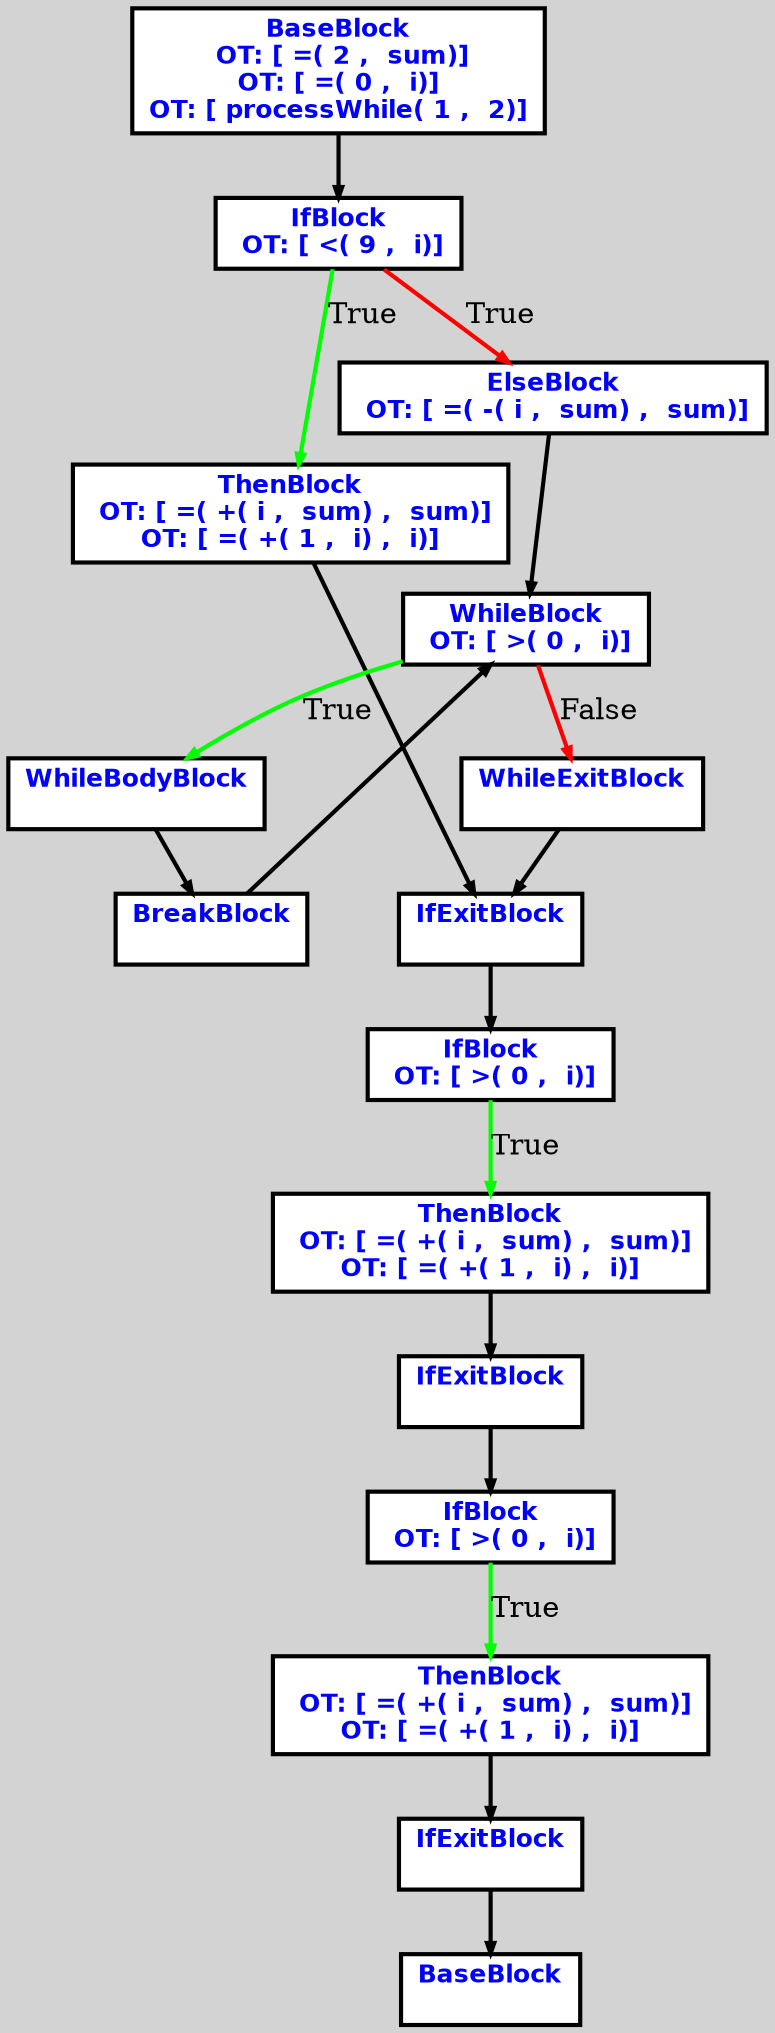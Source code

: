 digraph G {
ordering=out;
ranksep=.4;
bgcolor="lightgrey";  node [shape=box, fixedsize=false, fontsize=12, fontname="Helvetica-bold", fontcolor="blue"
width=.25, height=.25, color="black", fillcolor="white", style="filled, solid, bold"];

edge [arrowsize=.5, color="black", style="bold"]    n00001222C27A5A80 [label="BaseBlock\n OT: [ =( 2 ,  sum)]
OT: [ =( 0 ,  i)]
OT: [ processWhile( 1 ,  2)]
"]
    n00001222C27A5AE0 [label="IfBlock\n OT: [ <( 9 ,  i)]
"]
    n00001222C27A5A80 -> n00001222C27A5AE0
    n00001222C27A5AE0 -> n00001222C27A5B40 [label="True" color="green"]
    n00001222C27A5B40 [label="ThenBlock\n OT: [ =( +( i ,  sum) ,  sum)]
OT: [ =( +( 1 ,  i) ,  i)]
"]
    n00001222C27A5D80 [label="IfExitBlock\n "]
    n00001222C27A5B40 -> n00001222C27A5D80
    n00001222C27A5DE0 [label="IfBlock\n OT: [ >( 0 ,  i)]
"]
    n00001222C27A5D80 -> n00001222C27A5DE0
    n00001222C27A5DE0 -> n00001222C27A5E40 [label="True" color="green"]
    n00001222C27A5E40 [label="ThenBlock\n OT: [ =( +( i ,  sum) ,  sum)]
OT: [ =( +( 1 ,  i) ,  i)]
"]
    n00001222C27A5EA0 [label="IfExitBlock\n "]
    n00001222C27A5E40 -> n00001222C27A5EA0
    n00001222C27A5F00 [label="IfBlock\n OT: [ >( 0 ,  i)]
"]
    n00001222C27A5EA0 -> n00001222C27A5F00
    n00001222C27A5F00 -> n00001222C27A5F60 [label="True" color="green"]
    n00001222C27A5F60 [label="ThenBlock\n OT: [ =( +( i ,  sum) ,  sum)]
OT: [ =( +( 1 ,  i) ,  i)]
"]
    n00001222C27A5FC0 [label="IfExitBlock\n "]
    n00001222C27A5F60 -> n00001222C27A5FC0
    n00001222C27A6020 [label="BaseBlock\n "]
    n00001222C27A5FC0 -> n00001222C27A6020
    n00001222C27A5AE0 -> n00001222C27A5BA0 [label="True" color="red"]
    n00001222C27A5BA0 [label="ElseBlock\n OT: [ =( -( i ,  sum) ,  sum)]
"]
    n00001222C27A5C00 [label="WhileBlock\n OT: [ >( 0 ,  i)]
"]
    n00001222C27A5BA0 -> n00001222C27A5C00
	   n00001222C27A5C00 -> n00001222C27A5C60 [ label = "True" color="green"]
    n00001222C27A5C60 [label="WhileBodyBlock\n "]
    n00001222C27A5D20 [label="BreakBlock\n "]
    n00001222C27A5C60 -> n00001222C27A5D20
    n00001222C27A5D20 -> n00001222C27A5C00
	   n00001222C27A5C00 -> n00001222C27A5CC0 [ label = "False" color="red"]
    n00001222C27A5CC0 [label="WhileExitBlock\n "]
    n00001222C27A5CC0 -> n00001222C27A5D80
}
